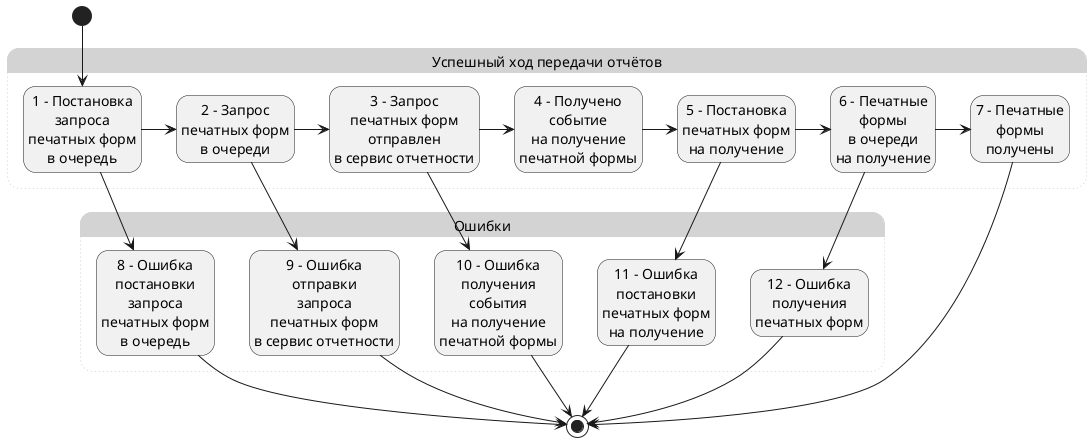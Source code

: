 @startuml
hide empty description

state "Успешный ход передачи отчётов" as Saccess #LightGray;line.dotted;line:LightGray {
    state "1 - Постановка\nзапроса\nпечатных форм\nв очередь" as State1
    state "2 - Запрос\nпечатных форм\nв очереди" as State2
    state "3 - Запрос\nпечатных форм\nотправлен\nв сервис отчетности" as State3
    state "4 – Получено\nсобытие\nна получение\nпечатной формы" as State4
    state "5 - Постановка\nпечатных форм\nна получение" as State5
    state "6 - Печатные\nформы\nв очереди\nна получение" as State6
    state "7 - Печатные\nформы\nполучены" as State7
}
state "Ошибки" as Errors #LightGray;line.dotted;line:LightGray {
    state "8 - Ошибка\nпостановки\nзапроса\nпечатных форм\nв очередь" as State8
    state "9 - Ошибка\nотправки\nзапроса\nпечатных форм\nв сервис отчетности" as State9
    state "10 – Ошибка\nполучения\nсобытия\nна получение\nпечатной формы" as State10
    state "11 - Ошибка\nпостановки\nпечатных форм\nна получение" as State11
    state "12 - Ошибка\nполучения\nпечатных форм" as State12
}

[*] --> State1

State1 -> State2
State1 --> State8

State2 -> State3
State2 --> State9

State3 -> State4
State3 -> State10

State4 -> State5

State5 -> State6
State5 --> State11

State6 -> State7
State6 --> State12

State8 --> [*]
State9 --> [*]
State10 --> [*]
State11 --> [*]
State12 --> [*]

State7 --> [*]

@enduml
